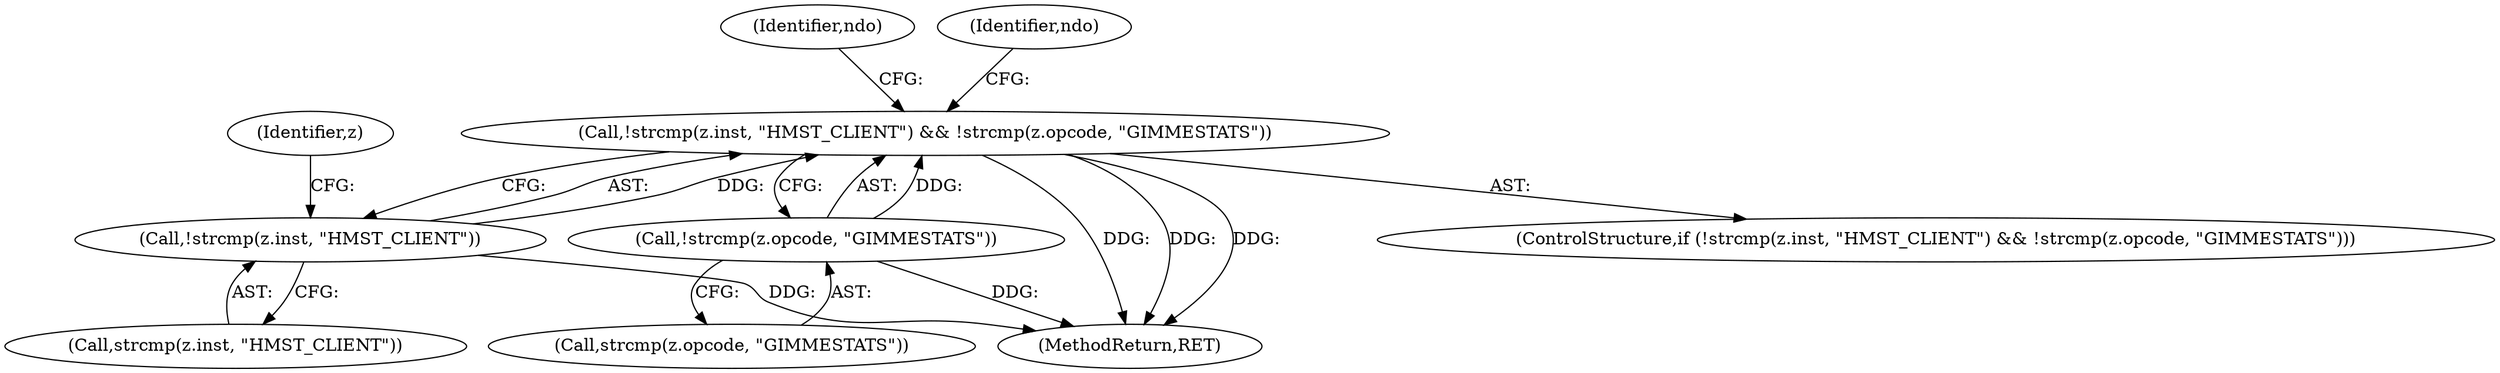 digraph "0_tcpdump_d17507ffa3e9742199b02a66aa940e79ababfa30_0@API" {
"1000618" [label="(Call,!strcmp(z.inst, \"HMST_CLIENT\") && !strcmp(z.opcode, \"GIMMESTATS\"))"];
"1000619" [label="(Call,!strcmp(z.inst, \"HMST_CLIENT\"))"];
"1000625" [label="(Call,!strcmp(z.opcode, \"GIMMESTATS\"))"];
"1000748" [label="(MethodReturn,RET)"];
"1000628" [label="(Identifier,z)"];
"1000617" [label="(ControlStructure,if (!strcmp(z.inst, \"HMST_CLIENT\") && !strcmp(z.opcode, \"GIMMESTATS\")))"];
"1000640" [label="(Identifier,ndo)"];
"1000634" [label="(Identifier,ndo)"];
"1000618" [label="(Call,!strcmp(z.inst, \"HMST_CLIENT\") && !strcmp(z.opcode, \"GIMMESTATS\"))"];
"1000626" [label="(Call,strcmp(z.opcode, \"GIMMESTATS\"))"];
"1000625" [label="(Call,!strcmp(z.opcode, \"GIMMESTATS\"))"];
"1000620" [label="(Call,strcmp(z.inst, \"HMST_CLIENT\"))"];
"1000619" [label="(Call,!strcmp(z.inst, \"HMST_CLIENT\"))"];
"1000618" -> "1000617"  [label="AST: "];
"1000618" -> "1000619"  [label="CFG: "];
"1000618" -> "1000625"  [label="CFG: "];
"1000619" -> "1000618"  [label="AST: "];
"1000625" -> "1000618"  [label="AST: "];
"1000634" -> "1000618"  [label="CFG: "];
"1000640" -> "1000618"  [label="CFG: "];
"1000618" -> "1000748"  [label="DDG: "];
"1000618" -> "1000748"  [label="DDG: "];
"1000618" -> "1000748"  [label="DDG: "];
"1000619" -> "1000618"  [label="DDG: "];
"1000625" -> "1000618"  [label="DDG: "];
"1000619" -> "1000620"  [label="CFG: "];
"1000620" -> "1000619"  [label="AST: "];
"1000628" -> "1000619"  [label="CFG: "];
"1000619" -> "1000748"  [label="DDG: "];
"1000625" -> "1000626"  [label="CFG: "];
"1000626" -> "1000625"  [label="AST: "];
"1000625" -> "1000748"  [label="DDG: "];
}
